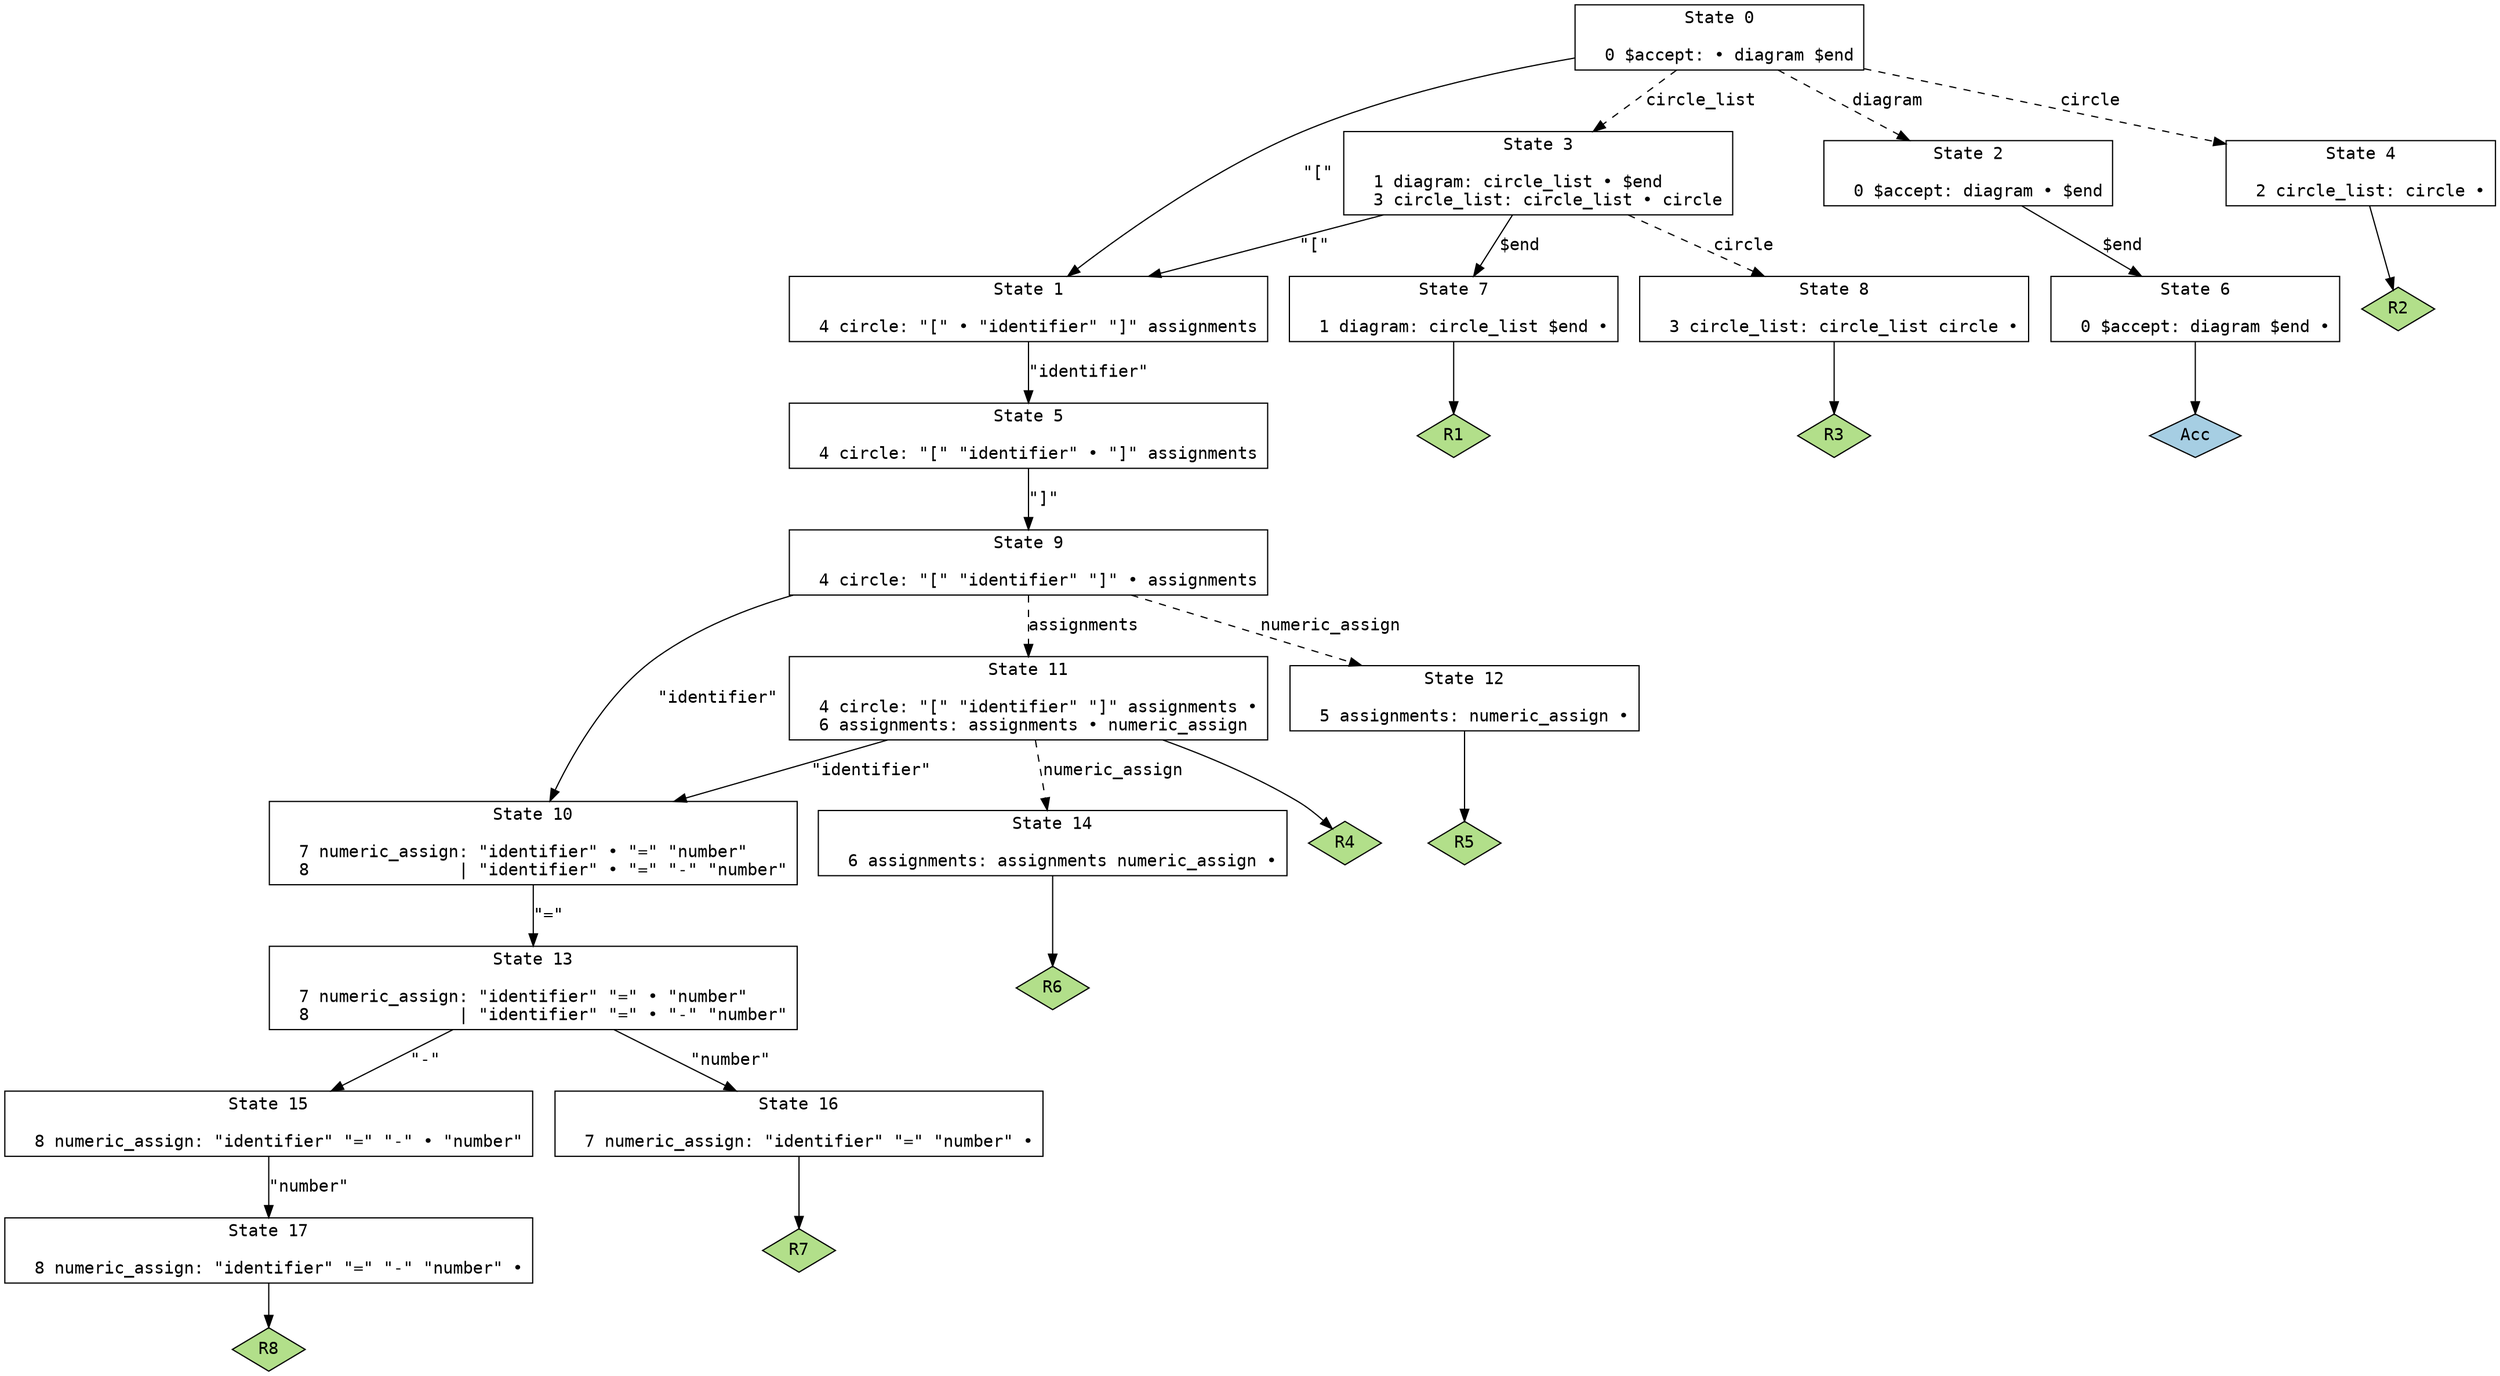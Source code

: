 // Generated by GNU Bison 3.8.2.
// Report bugs to <bug-bison@gnu.org>.
// Home page: <https://www.gnu.org/software/bison/>.

digraph "parser.yy"
{
  node [fontname = courier, shape = box, colorscheme = paired6]
  edge [fontname = courier]

  0 [label="State 0\n\l  0 $accept: • diagram $end\l"]
  0 -> 1 [style=solid label="\"[\""]
  0 -> 2 [style=dashed label="diagram"]
  0 -> 3 [style=dashed label="circle_list"]
  0 -> 4 [style=dashed label="circle"]
  1 [label="State 1\n\l  4 circle: \"[\" • \"identifier\" \"]\" assignments\l"]
  1 -> 5 [style=solid label="\"identifier\""]
  2 [label="State 2\n\l  0 $accept: diagram • $end\l"]
  2 -> 6 [style=solid label="$end"]
  3 [label="State 3\n\l  1 diagram: circle_list • $end\l  3 circle_list: circle_list • circle\l"]
  3 -> 7 [style=solid label="$end"]
  3 -> 1 [style=solid label="\"[\""]
  3 -> 8 [style=dashed label="circle"]
  4 [label="State 4\n\l  2 circle_list: circle •\l"]
  4 -> "4R2" [style=solid]
 "4R2" [label="R2", fillcolor=3, shape=diamond, style=filled]
  5 [label="State 5\n\l  4 circle: \"[\" \"identifier\" • \"]\" assignments\l"]
  5 -> 9 [style=solid label="\"]\""]
  6 [label="State 6\n\l  0 $accept: diagram $end •\l"]
  6 -> "6R0" [style=solid]
 "6R0" [label="Acc", fillcolor=1, shape=diamond, style=filled]
  7 [label="State 7\n\l  1 diagram: circle_list $end •\l"]
  7 -> "7R1" [style=solid]
 "7R1" [label="R1", fillcolor=3, shape=diamond, style=filled]
  8 [label="State 8\n\l  3 circle_list: circle_list circle •\l"]
  8 -> "8R3" [style=solid]
 "8R3" [label="R3", fillcolor=3, shape=diamond, style=filled]
  9 [label="State 9\n\l  4 circle: \"[\" \"identifier\" \"]\" • assignments\l"]
  9 -> 10 [style=solid label="\"identifier\""]
  9 -> 11 [style=dashed label="assignments"]
  9 -> 12 [style=dashed label="numeric_assign"]
  10 [label="State 10\n\l  7 numeric_assign: \"identifier\" • \"=\" \"number\"\l  8               | \"identifier\" • \"=\" \"-\" \"number\"\l"]
  10 -> 13 [style=solid label="\"=\""]
  11 [label="State 11\n\l  4 circle: \"[\" \"identifier\" \"]\" assignments •\l  6 assignments: assignments • numeric_assign\l"]
  11 -> 10 [style=solid label="\"identifier\""]
  11 -> 14 [style=dashed label="numeric_assign"]
  11 -> "11R4" [style=solid]
 "11R4" [label="R4", fillcolor=3, shape=diamond, style=filled]
  12 [label="State 12\n\l  5 assignments: numeric_assign •\l"]
  12 -> "12R5" [style=solid]
 "12R5" [label="R5", fillcolor=3, shape=diamond, style=filled]
  13 [label="State 13\n\l  7 numeric_assign: \"identifier\" \"=\" • \"number\"\l  8               | \"identifier\" \"=\" • \"-\" \"number\"\l"]
  13 -> 15 [style=solid label="\"-\""]
  13 -> 16 [style=solid label="\"number\""]
  14 [label="State 14\n\l  6 assignments: assignments numeric_assign •\l"]
  14 -> "14R6" [style=solid]
 "14R6" [label="R6", fillcolor=3, shape=diamond, style=filled]
  15 [label="State 15\n\l  8 numeric_assign: \"identifier\" \"=\" \"-\" • \"number\"\l"]
  15 -> 17 [style=solid label="\"number\""]
  16 [label="State 16\n\l  7 numeric_assign: \"identifier\" \"=\" \"number\" •\l"]
  16 -> "16R7" [style=solid]
 "16R7" [label="R7", fillcolor=3, shape=diamond, style=filled]
  17 [label="State 17\n\l  8 numeric_assign: \"identifier\" \"=\" \"-\" \"number\" •\l"]
  17 -> "17R8" [style=solid]
 "17R8" [label="R8", fillcolor=3, shape=diamond, style=filled]
}
